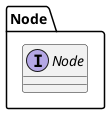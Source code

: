 @startuml
skinparam direction top to bottom

package "Node" as NodePkg {
  interface Node
}

@enduml 